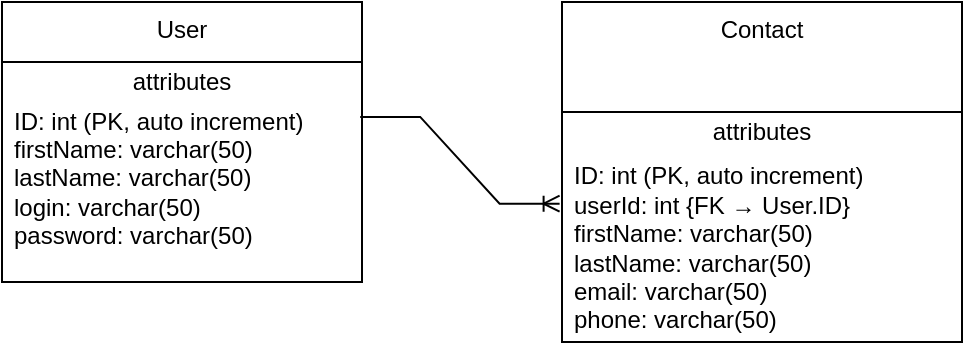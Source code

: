 <mxfile version="28.2.4">
  <diagram name="Page-1" id="nWW1mkWAmAwHkVcjgsHd">
    <mxGraphModel dx="596" dy="403" grid="0" gridSize="10" guides="1" tooltips="1" connect="1" arrows="1" fold="1" page="1" pageScale="1" pageWidth="850" pageHeight="1100" math="0" shadow="0">
      <root>
        <mxCell id="0" />
        <mxCell id="1" parent="0" />
        <mxCell id="MKesJpe5QqgGn7iSRR93-1" value="Contact" style="swimlane;fontStyle=0;align=center;verticalAlign=top;childLayout=stackLayout;horizontal=1;startSize=55;horizontalStack=0;resizeParent=1;resizeParentMax=0;resizeLast=0;collapsible=0;marginBottom=0;html=1;whiteSpace=wrap;" vertex="1" parent="1">
          <mxGeometry x="360" y="210" width="200" height="170" as="geometry" />
        </mxCell>
        <mxCell id="MKesJpe5QqgGn7iSRR93-2" value="attributes" style="text;html=1;strokeColor=none;fillColor=none;align=center;verticalAlign=middle;spacingLeft=4;spacingRight=4;overflow=hidden;rotatable=0;points=[[0,0.5],[1,0.5]];portConstraint=eastwest;whiteSpace=wrap;" vertex="1" parent="MKesJpe5QqgGn7iSRR93-1">
          <mxGeometry y="55" width="200" height="20" as="geometry" />
        </mxCell>
        <mxCell id="MKesJpe5QqgGn7iSRR93-3" value="ID: int (PK, auto increment)&lt;br&gt;userId: int {FK → User.ID}&lt;br&gt;firstName: varchar(50)&lt;br&gt;lastName: varchar(50)&lt;br&gt;email: varchar(50)&lt;br&gt;phone: varchar(50)" style="text;html=1;strokeColor=none;fillColor=none;align=left;verticalAlign=middle;spacingLeft=4;spacingRight=4;overflow=hidden;rotatable=0;points=[[0,0.5],[1,0.5]];portConstraint=eastwest;whiteSpace=wrap;" vertex="1" parent="MKesJpe5QqgGn7iSRR93-1">
          <mxGeometry y="75" width="200" height="95" as="geometry" />
        </mxCell>
        <mxCell id="MKesJpe5QqgGn7iSRR93-29" value="User" style="swimlane;fontStyle=0;align=center;verticalAlign=top;childLayout=stackLayout;horizontal=1;startSize=30;horizontalStack=0;resizeParent=1;resizeParentMax=0;resizeLast=0;collapsible=0;marginBottom=0;html=1;whiteSpace=wrap;" vertex="1" parent="1">
          <mxGeometry x="80" y="210" width="180" height="140" as="geometry" />
        </mxCell>
        <mxCell id="MKesJpe5QqgGn7iSRR93-30" value="attributes" style="text;html=1;strokeColor=none;fillColor=none;align=center;verticalAlign=middle;spacingLeft=4;spacingRight=4;overflow=hidden;rotatable=0;points=[[0,0.5],[1,0.5]];portConstraint=eastwest;whiteSpace=wrap;" vertex="1" parent="MKesJpe5QqgGn7iSRR93-29">
          <mxGeometry y="30" width="180" height="20" as="geometry" />
        </mxCell>
        <mxCell id="MKesJpe5QqgGn7iSRR93-31" value="&lt;div&gt;ID: int (PK, auto increment)&lt;/div&gt;&lt;div&gt;firstName: varchar(50)&lt;/div&gt;&lt;div&gt;lastName: varchar(50)&lt;/div&gt;&lt;div&gt;login: varchar(50)&lt;/div&gt;&lt;div&gt;password: varchar(50)&lt;/div&gt;&lt;div&gt;&lt;br&gt;&lt;/div&gt;" style="text;html=1;strokeColor=none;fillColor=none;align=left;verticalAlign=middle;spacingLeft=4;spacingRight=4;overflow=hidden;rotatable=0;points=[[0,0.5],[1,0.5]];portConstraint=eastwest;whiteSpace=wrap;" vertex="1" parent="MKesJpe5QqgGn7iSRR93-29">
          <mxGeometry y="50" width="180" height="90" as="geometry" />
        </mxCell>
        <mxCell id="MKesJpe5QqgGn7iSRR93-38" value="" style="edgeStyle=entityRelationEdgeStyle;fontSize=12;html=1;endArrow=ERoneToMany;rounded=0;exitX=0.995;exitY=0.083;exitDx=0;exitDy=0;exitPerimeter=0;entryX=-0.006;entryY=0.272;entryDx=0;entryDy=0;entryPerimeter=0;" edge="1" parent="1" source="MKesJpe5QqgGn7iSRR93-31" target="MKesJpe5QqgGn7iSRR93-3">
          <mxGeometry width="100" height="100" relative="1" as="geometry">
            <mxPoint x="240" y="360" as="sourcePoint" />
            <mxPoint x="340" y="260" as="targetPoint" />
          </mxGeometry>
        </mxCell>
      </root>
    </mxGraphModel>
  </diagram>
</mxfile>
